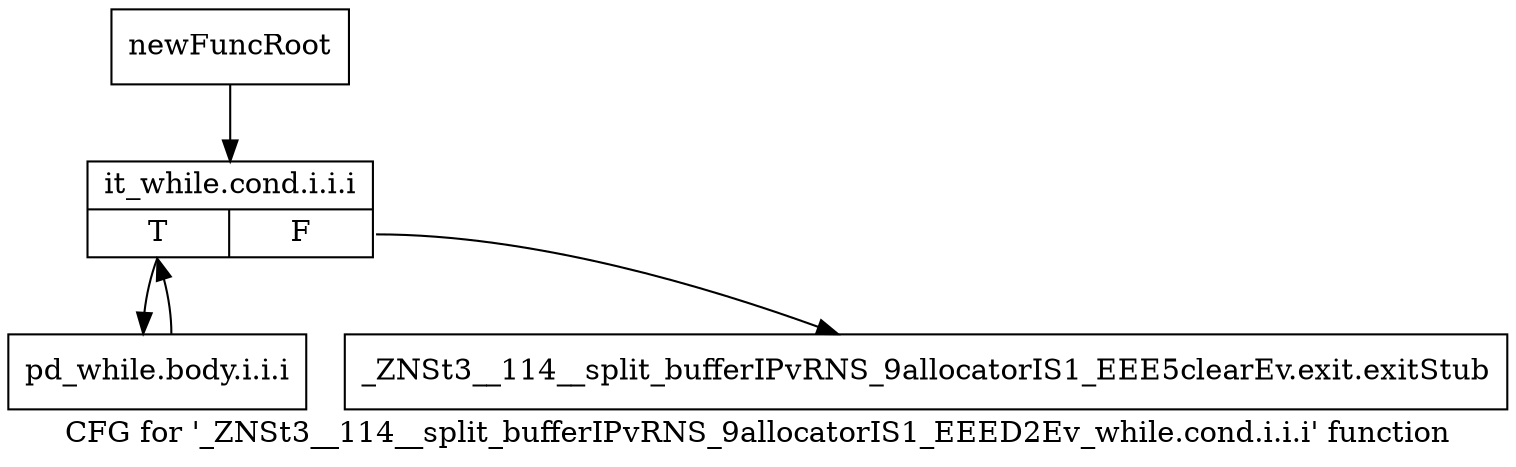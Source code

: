 digraph "CFG for '_ZNSt3__114__split_bufferIPvRNS_9allocatorIS1_EEED2Ev_while.cond.i.i.i' function" {
	label="CFG for '_ZNSt3__114__split_bufferIPvRNS_9allocatorIS1_EEED2Ev_while.cond.i.i.i' function";

	Node0x97b3e90 [shape=record,label="{newFuncRoot}"];
	Node0x97b3e90 -> Node0x97b3f30;
	Node0x97b3ee0 [shape=record,label="{_ZNSt3__114__split_bufferIPvRNS_9allocatorIS1_EEE5clearEv.exit.exitStub}"];
	Node0x97b3f30 [shape=record,label="{it_while.cond.i.i.i|{<s0>T|<s1>F}}"];
	Node0x97b3f30:s0 -> Node0x97b3f80;
	Node0x97b3f30:s1 -> Node0x97b3ee0;
	Node0x97b3f80 [shape=record,label="{pd_while.body.i.i.i}"];
	Node0x97b3f80 -> Node0x97b3f30;
}
